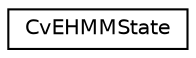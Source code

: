 digraph "Graphical Class Hierarchy"
{
 // LATEX_PDF_SIZE
  edge [fontname="Helvetica",fontsize="10",labelfontname="Helvetica",labelfontsize="10"];
  node [fontname="Helvetica",fontsize="10",shape=record];
  rankdir="LR";
  Node0 [label="CvEHMMState",height=0.2,width=0.4,color="black", fillcolor="white", style="filled",URL="$struct_cv_e_h_m_m_state.html",tooltip=" "];
}
